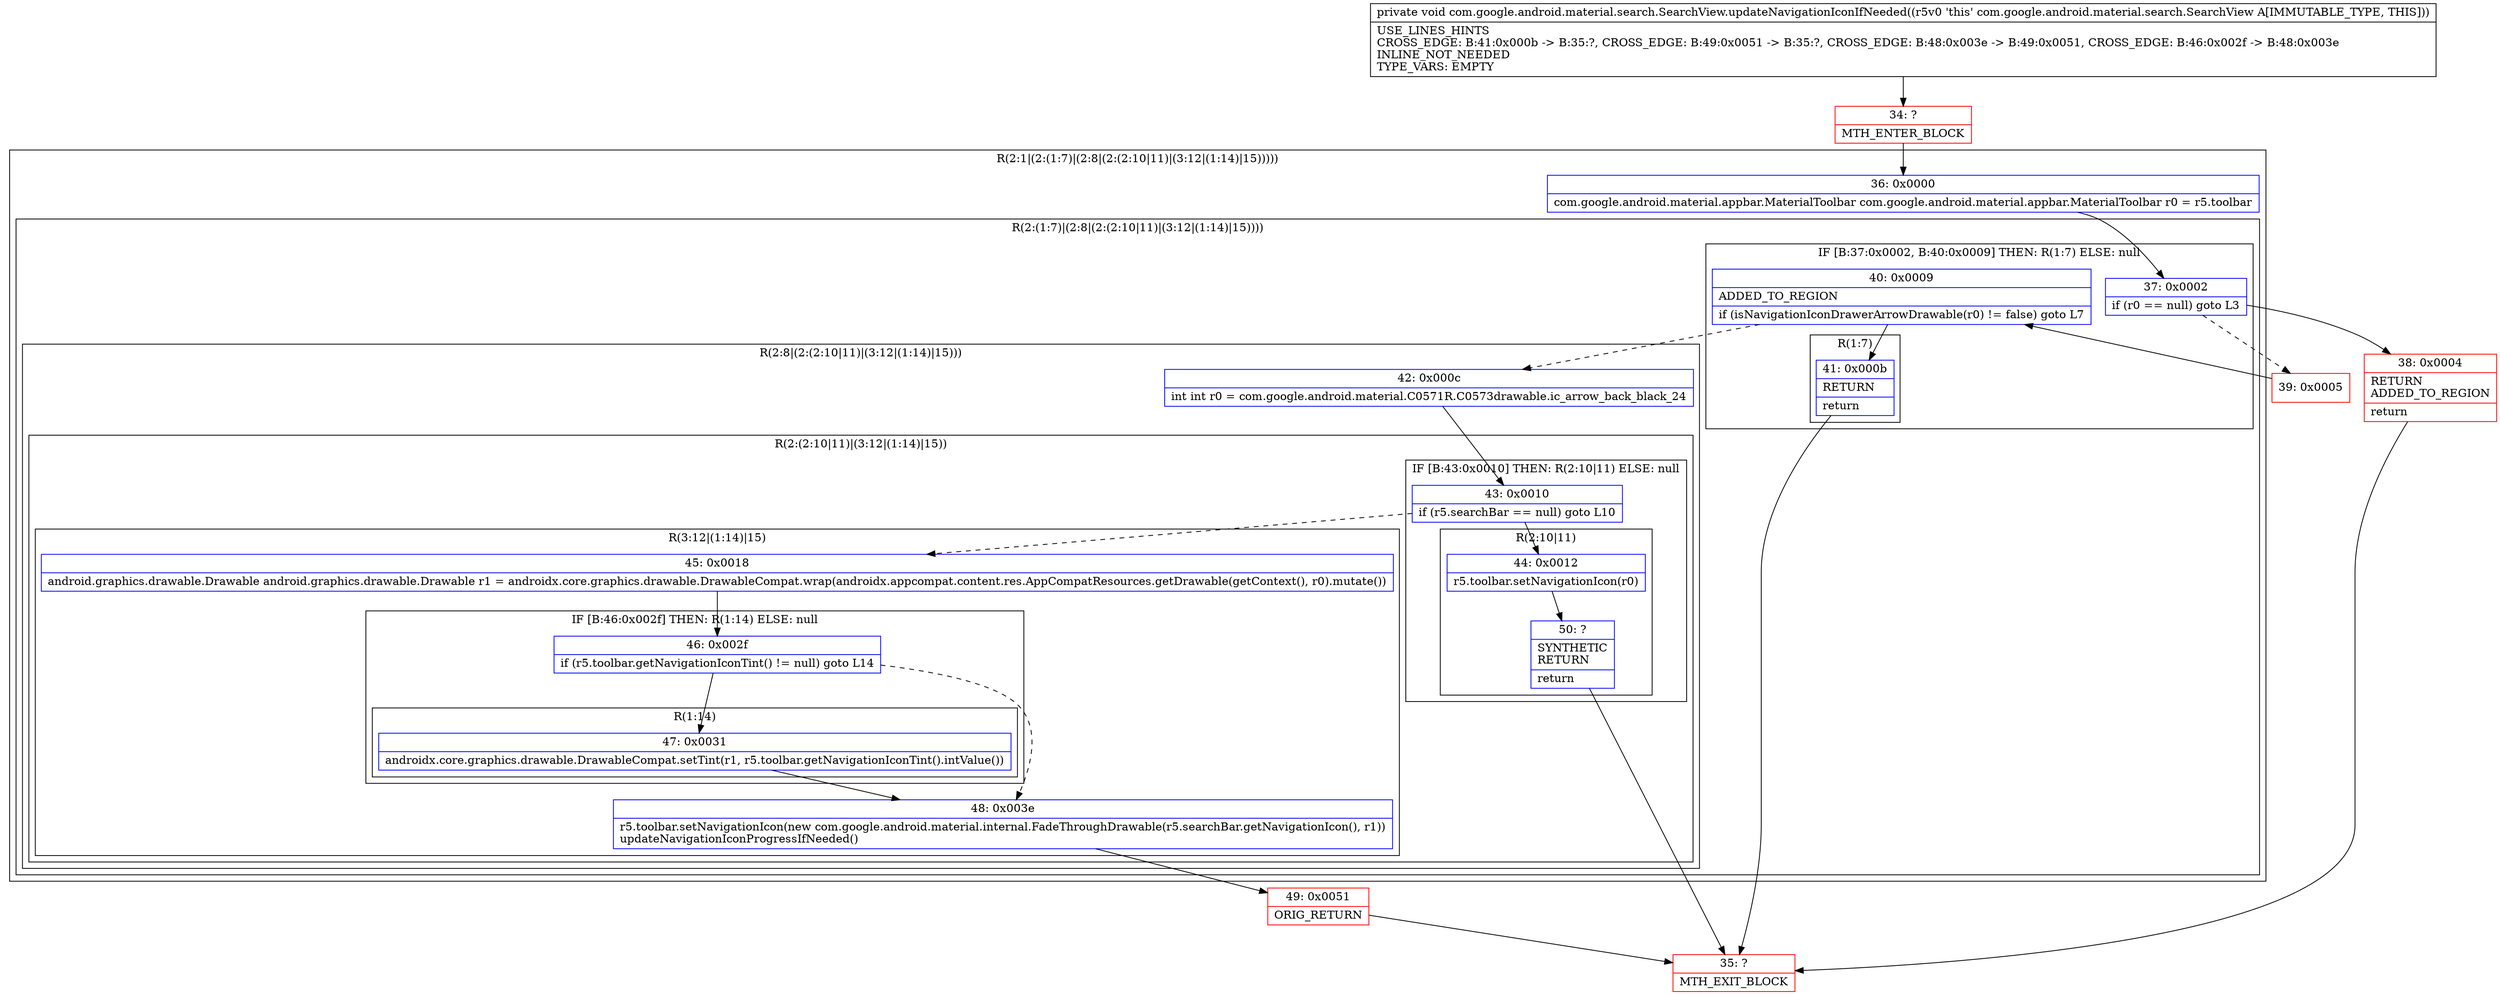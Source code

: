 digraph "CFG forcom.google.android.material.search.SearchView.updateNavigationIconIfNeeded()V" {
subgraph cluster_Region_1246986138 {
label = "R(2:1|(2:(1:7)|(2:8|(2:(2:10|11)|(3:12|(1:14)|15)))))";
node [shape=record,color=blue];
Node_36 [shape=record,label="{36\:\ 0x0000|com.google.android.material.appbar.MaterialToolbar com.google.android.material.appbar.MaterialToolbar r0 = r5.toolbar\l}"];
subgraph cluster_Region_1329497454 {
label = "R(2:(1:7)|(2:8|(2:(2:10|11)|(3:12|(1:14)|15))))";
node [shape=record,color=blue];
subgraph cluster_IfRegion_2138630878 {
label = "IF [B:37:0x0002, B:40:0x0009] THEN: R(1:7) ELSE: null";
node [shape=record,color=blue];
Node_37 [shape=record,label="{37\:\ 0x0002|if (r0 == null) goto L3\l}"];
Node_40 [shape=record,label="{40\:\ 0x0009|ADDED_TO_REGION\l|if (isNavigationIconDrawerArrowDrawable(r0) != false) goto L7\l}"];
subgraph cluster_Region_764980426 {
label = "R(1:7)";
node [shape=record,color=blue];
Node_41 [shape=record,label="{41\:\ 0x000b|RETURN\l|return\l}"];
}
}
subgraph cluster_Region_1141170474 {
label = "R(2:8|(2:(2:10|11)|(3:12|(1:14)|15)))";
node [shape=record,color=blue];
Node_42 [shape=record,label="{42\:\ 0x000c|int int r0 = com.google.android.material.C0571R.C0573drawable.ic_arrow_back_black_24\l}"];
subgraph cluster_Region_2030994863 {
label = "R(2:(2:10|11)|(3:12|(1:14)|15))";
node [shape=record,color=blue];
subgraph cluster_IfRegion_1383735688 {
label = "IF [B:43:0x0010] THEN: R(2:10|11) ELSE: null";
node [shape=record,color=blue];
Node_43 [shape=record,label="{43\:\ 0x0010|if (r5.searchBar == null) goto L10\l}"];
subgraph cluster_Region_2094251782 {
label = "R(2:10|11)";
node [shape=record,color=blue];
Node_44 [shape=record,label="{44\:\ 0x0012|r5.toolbar.setNavigationIcon(r0)\l}"];
Node_50 [shape=record,label="{50\:\ ?|SYNTHETIC\lRETURN\l|return\l}"];
}
}
subgraph cluster_Region_757969065 {
label = "R(3:12|(1:14)|15)";
node [shape=record,color=blue];
Node_45 [shape=record,label="{45\:\ 0x0018|android.graphics.drawable.Drawable android.graphics.drawable.Drawable r1 = androidx.core.graphics.drawable.DrawableCompat.wrap(androidx.appcompat.content.res.AppCompatResources.getDrawable(getContext(), r0).mutate())\l}"];
subgraph cluster_IfRegion_1767164764 {
label = "IF [B:46:0x002f] THEN: R(1:14) ELSE: null";
node [shape=record,color=blue];
Node_46 [shape=record,label="{46\:\ 0x002f|if (r5.toolbar.getNavigationIconTint() != null) goto L14\l}"];
subgraph cluster_Region_356221384 {
label = "R(1:14)";
node [shape=record,color=blue];
Node_47 [shape=record,label="{47\:\ 0x0031|androidx.core.graphics.drawable.DrawableCompat.setTint(r1, r5.toolbar.getNavigationIconTint().intValue())\l}"];
}
}
Node_48 [shape=record,label="{48\:\ 0x003e|r5.toolbar.setNavigationIcon(new com.google.android.material.internal.FadeThroughDrawable(r5.searchBar.getNavigationIcon(), r1))\lupdateNavigationIconProgressIfNeeded()\l}"];
}
}
}
}
}
Node_34 [shape=record,color=red,label="{34\:\ ?|MTH_ENTER_BLOCK\l}"];
Node_38 [shape=record,color=red,label="{38\:\ 0x0004|RETURN\lADDED_TO_REGION\l|return\l}"];
Node_35 [shape=record,color=red,label="{35\:\ ?|MTH_EXIT_BLOCK\l}"];
Node_39 [shape=record,color=red,label="{39\:\ 0x0005}"];
Node_49 [shape=record,color=red,label="{49\:\ 0x0051|ORIG_RETURN\l}"];
MethodNode[shape=record,label="{private void com.google.android.material.search.SearchView.updateNavigationIconIfNeeded((r5v0 'this' com.google.android.material.search.SearchView A[IMMUTABLE_TYPE, THIS]))  | USE_LINES_HINTS\lCROSS_EDGE: B:41:0x000b \-\> B:35:?, CROSS_EDGE: B:49:0x0051 \-\> B:35:?, CROSS_EDGE: B:48:0x003e \-\> B:49:0x0051, CROSS_EDGE: B:46:0x002f \-\> B:48:0x003e\lINLINE_NOT_NEEDED\lTYPE_VARS: EMPTY\l}"];
MethodNode -> Node_34;Node_36 -> Node_37;
Node_37 -> Node_38;
Node_37 -> Node_39[style=dashed];
Node_40 -> Node_41;
Node_40 -> Node_42[style=dashed];
Node_41 -> Node_35;
Node_42 -> Node_43;
Node_43 -> Node_44;
Node_43 -> Node_45[style=dashed];
Node_44 -> Node_50;
Node_50 -> Node_35;
Node_45 -> Node_46;
Node_46 -> Node_47;
Node_46 -> Node_48[style=dashed];
Node_47 -> Node_48;
Node_48 -> Node_49;
Node_34 -> Node_36;
Node_38 -> Node_35;
Node_39 -> Node_40;
Node_49 -> Node_35;
}

